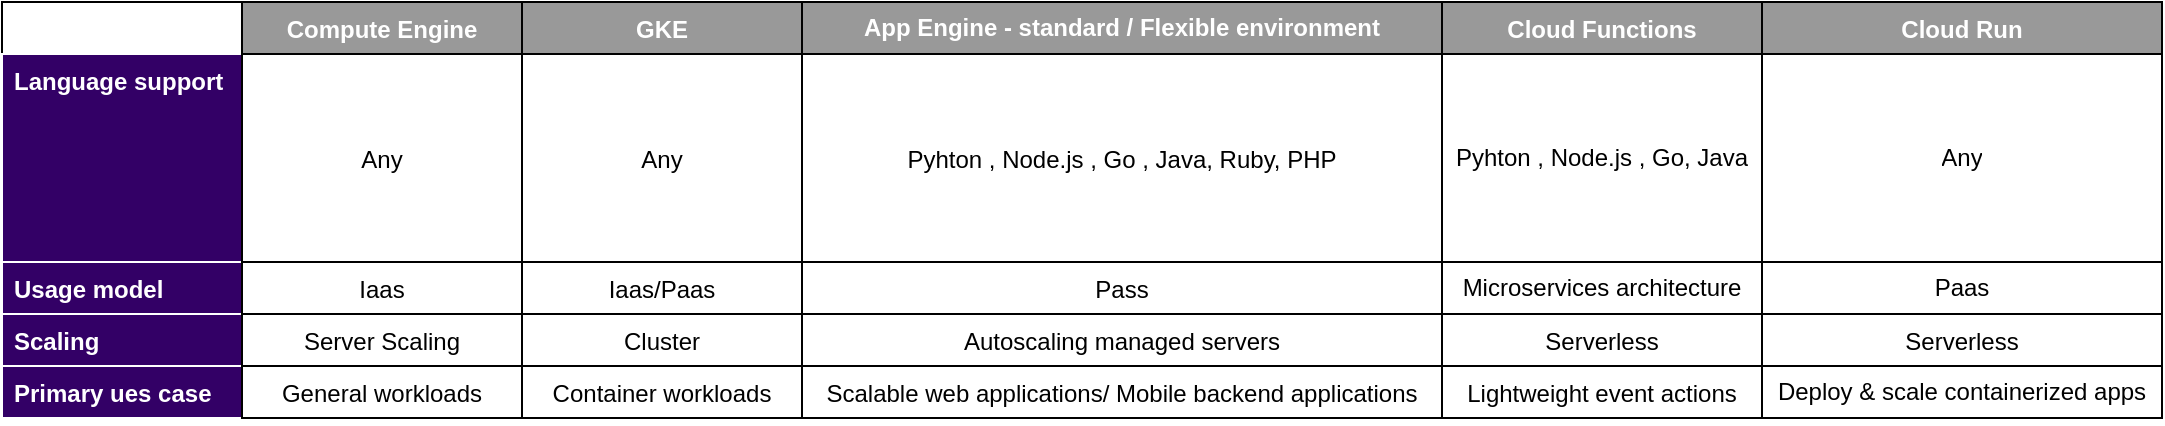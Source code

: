 <mxfile>
    <diagram id="9wvq5fsrduSl6sW0iOVs" name="Page-1">
        <mxGraphModel dx="1382" dy="917" grid="1" gridSize="10" guides="1" tooltips="1" connect="1" arrows="1" fold="1" page="1" pageScale="1" pageWidth="1200" pageHeight="1920" math="0" shadow="0">
            <root>
                <mxCell id="0"/>
                <mxCell id="1" parent="0"/>
                <mxCell id="2" value="" style="swimlane;fontStyle=0;childLayout=stackLayout;horizontal=1;startSize=26;fillColor=none;horizontalStack=0;resizeParent=1;resizeParentMax=0;resizeLast=0;collapsible=1;marginBottom=0;" vertex="1" parent="1">
                    <mxGeometry x="120" y="190" width="120" height="208" as="geometry"/>
                </mxCell>
                <mxCell id="3" value="Language support" style="text;strokeColor=#FFFFFF;fillColor=#330066;align=left;verticalAlign=top;spacingLeft=4;spacingRight=4;overflow=hidden;rotatable=0;points=[[0,0.5],[1,0.5]];portConstraint=eastwest;fontColor=#FFFFFF;fontStyle=1" vertex="1" parent="2">
                    <mxGeometry y="26" width="120" height="104" as="geometry"/>
                </mxCell>
                <mxCell id="4" value="Usage model" style="text;strokeColor=#FFFFFF;fillColor=#330066;align=left;verticalAlign=top;spacingLeft=4;spacingRight=4;overflow=hidden;rotatable=0;points=[[0,0.5],[1,0.5]];portConstraint=eastwest;fontColor=#FFFFFF;fontStyle=1" vertex="1" parent="2">
                    <mxGeometry y="130" width="120" height="26" as="geometry"/>
                </mxCell>
                <mxCell id="5" value="Scaling" style="text;strokeColor=#FFFFFF;fillColor=#330066;align=left;verticalAlign=top;spacingLeft=4;spacingRight=4;overflow=hidden;rotatable=0;points=[[0,0.5],[1,0.5]];portConstraint=eastwest;fontColor=#FFFFFF;fontStyle=1" vertex="1" parent="2">
                    <mxGeometry y="156" width="120" height="26" as="geometry"/>
                </mxCell>
                <mxCell id="22" value="Primary ues case" style="text;strokeColor=#FFFFFF;fillColor=#330066;align=left;verticalAlign=top;spacingLeft=4;spacingRight=4;overflow=hidden;rotatable=0;points=[[0,0.5],[1,0.5]];portConstraint=eastwest;fontColor=#FFFFFF;fontStyle=1" vertex="1" parent="2">
                    <mxGeometry y="182" width="120" height="26" as="geometry"/>
                </mxCell>
                <mxCell id="23" value="Compute Engine" style="swimlane;fontStyle=1;childLayout=stackLayout;horizontal=1;startSize=26;fillColor=#999999;horizontalStack=0;resizeParent=1;resizeParentMax=0;resizeLast=0;collapsible=1;marginBottom=0;fontColor=#FFFFFF;" vertex="1" parent="1">
                    <mxGeometry x="240" y="190" width="140" height="208" as="geometry"/>
                </mxCell>
                <mxCell id="24" value="Any" style="text;strokeColor=default;fillColor=none;align=center;verticalAlign=middle;spacingLeft=4;spacingRight=4;overflow=hidden;rotatable=0;points=[[0,0.5],[1,0.5]];portConstraint=eastwest;" vertex="1" parent="23">
                    <mxGeometry y="26" width="140" height="104" as="geometry"/>
                </mxCell>
                <mxCell id="25" value="Iaas" style="text;strokeColor=default;fillColor=none;align=center;verticalAlign=middle;spacingLeft=4;spacingRight=4;overflow=hidden;rotatable=0;points=[[0,0.5],[1,0.5]];portConstraint=eastwest;" vertex="1" parent="23">
                    <mxGeometry y="130" width="140" height="26" as="geometry"/>
                </mxCell>
                <mxCell id="26" value="Server Scaling" style="text;strokeColor=default;fillColor=none;align=center;verticalAlign=middle;spacingLeft=4;spacingRight=4;overflow=hidden;rotatable=0;points=[[0,0.5],[1,0.5]];portConstraint=eastwest;" vertex="1" parent="23">
                    <mxGeometry y="156" width="140" height="26" as="geometry"/>
                </mxCell>
                <mxCell id="27" value="General workloads" style="text;strokeColor=default;fillColor=none;align=center;verticalAlign=middle;spacingLeft=4;spacingRight=4;overflow=hidden;rotatable=0;points=[[0,0.5],[1,0.5]];portConstraint=eastwest;" vertex="1" parent="23">
                    <mxGeometry y="182" width="140" height="26" as="geometry"/>
                </mxCell>
                <mxCell id="30" value="GKE" style="swimlane;fontStyle=1;childLayout=stackLayout;horizontal=1;startSize=26;fillColor=#999999;horizontalStack=0;resizeParent=1;resizeParentMax=0;resizeLast=0;collapsible=1;marginBottom=0;fontColor=#FFFFFF;" vertex="1" parent="1">
                    <mxGeometry x="380" y="190" width="140" height="208" as="geometry"/>
                </mxCell>
                <mxCell id="31" value="Any" style="text;strokeColor=default;fillColor=none;align=center;verticalAlign=middle;spacingLeft=4;spacingRight=4;overflow=hidden;rotatable=0;points=[[0,0.5],[1,0.5]];portConstraint=eastwest;" vertex="1" parent="30">
                    <mxGeometry y="26" width="140" height="104" as="geometry"/>
                </mxCell>
                <mxCell id="32" value="Iaas/Paas" style="text;strokeColor=default;fillColor=none;align=center;verticalAlign=middle;spacingLeft=4;spacingRight=4;overflow=hidden;rotatable=0;points=[[0,0.5],[1,0.5]];portConstraint=eastwest;" vertex="1" parent="30">
                    <mxGeometry y="130" width="140" height="26" as="geometry"/>
                </mxCell>
                <mxCell id="33" value="Cluster" style="text;strokeColor=default;fillColor=none;align=center;verticalAlign=middle;spacingLeft=4;spacingRight=4;overflow=hidden;rotatable=0;points=[[0,0.5],[1,0.5]];portConstraint=eastwest;" vertex="1" parent="30">
                    <mxGeometry y="156" width="140" height="26" as="geometry"/>
                </mxCell>
                <mxCell id="34" value="Container workloads" style="text;strokeColor=default;fillColor=none;align=center;verticalAlign=middle;spacingLeft=4;spacingRight=4;overflow=hidden;rotatable=0;points=[[0,0.5],[1,0.5]];portConstraint=eastwest;" vertex="1" parent="30">
                    <mxGeometry y="182" width="140" height="26" as="geometry"/>
                </mxCell>
                <mxCell id="36" value="App Engine - standard / Flexible environment" style="swimlane;fontStyle=1;childLayout=stackLayout;horizontal=1;startSize=26;fillColor=#999999;horizontalStack=0;resizeParent=1;resizeParentMax=0;resizeLast=0;collapsible=1;marginBottom=0;fontColor=#FFFFFF;whiteSpace=wrap;" vertex="1" parent="1">
                    <mxGeometry x="520" y="190" width="320" height="208" as="geometry"/>
                </mxCell>
                <mxCell id="37" value="Pyhton , Node.js , Go , Java, Ruby, PHP" style="text;strokeColor=default;fillColor=none;align=center;verticalAlign=middle;spacingLeft=4;spacingRight=4;overflow=hidden;rotatable=0;points=[[0,0.5],[1,0.5]];portConstraint=eastwest;" vertex="1" parent="36">
                    <mxGeometry y="26" width="320" height="104" as="geometry"/>
                </mxCell>
                <mxCell id="38" value="Pass" style="text;strokeColor=default;fillColor=none;align=center;verticalAlign=middle;spacingLeft=4;spacingRight=4;overflow=hidden;rotatable=0;points=[[0,0.5],[1,0.5]];portConstraint=eastwest;" vertex="1" parent="36">
                    <mxGeometry y="130" width="320" height="26" as="geometry"/>
                </mxCell>
                <mxCell id="39" value="Autoscaling managed servers" style="text;strokeColor=default;fillColor=none;align=center;verticalAlign=middle;spacingLeft=4;spacingRight=4;overflow=hidden;rotatable=0;points=[[0,0.5],[1,0.5]];portConstraint=eastwest;" vertex="1" parent="36">
                    <mxGeometry y="156" width="320" height="26" as="geometry"/>
                </mxCell>
                <mxCell id="40" value="Scalable web applications/ Mobile backend applications" style="text;strokeColor=default;fillColor=none;align=center;verticalAlign=middle;spacingLeft=4;spacingRight=4;overflow=hidden;rotatable=0;points=[[0,0.5],[1,0.5]];portConstraint=eastwest;" vertex="1" parent="36">
                    <mxGeometry y="182" width="320" height="26" as="geometry"/>
                </mxCell>
                <mxCell id="41" value="Cloud Functions" style="swimlane;fontStyle=1;childLayout=stackLayout;horizontal=1;startSize=26;fillColor=#999999;horizontalStack=0;resizeParent=1;resizeParentMax=0;resizeLast=0;collapsible=1;marginBottom=0;fontColor=#FFFFFF;" vertex="1" parent="1">
                    <mxGeometry x="840" y="190" width="160" height="208" as="geometry"/>
                </mxCell>
                <mxCell id="42" value="Pyhton , Node.js , Go, Java" style="text;strokeColor=default;fillColor=none;align=center;verticalAlign=middle;spacingLeft=4;spacingRight=4;overflow=hidden;rotatable=0;points=[[0,0.5],[1,0.5]];portConstraint=eastwest;whiteSpace=wrap;" vertex="1" parent="41">
                    <mxGeometry y="26" width="160" height="104" as="geometry"/>
                </mxCell>
                <mxCell id="43" value="Microservices architecture" style="text;strokeColor=default;fillColor=none;align=center;verticalAlign=middle;spacingLeft=4;spacingRight=4;overflow=hidden;rotatable=0;points=[[0,0.5],[1,0.5]];portConstraint=eastwest;whiteSpace=wrap;" vertex="1" parent="41">
                    <mxGeometry y="130" width="160" height="26" as="geometry"/>
                </mxCell>
                <mxCell id="44" value="Serverless" style="text;strokeColor=default;fillColor=none;align=center;verticalAlign=middle;spacingLeft=4;spacingRight=4;overflow=hidden;rotatable=0;points=[[0,0.5],[1,0.5]];portConstraint=eastwest;" vertex="1" parent="41">
                    <mxGeometry y="156" width="160" height="26" as="geometry"/>
                </mxCell>
                <mxCell id="45" value="Lightweight event actions" style="text;strokeColor=default;fillColor=none;align=center;verticalAlign=middle;spacingLeft=4;spacingRight=4;overflow=hidden;rotatable=0;points=[[0,0.5],[1,0.5]];portConstraint=eastwest;" vertex="1" parent="41">
                    <mxGeometry y="182" width="160" height="26" as="geometry"/>
                </mxCell>
                <mxCell id="46" value="Cloud Run" style="swimlane;fontStyle=1;childLayout=stackLayout;horizontal=1;startSize=26;fillColor=#999999;horizontalStack=0;resizeParent=1;resizeParentMax=0;resizeLast=0;collapsible=1;marginBottom=0;fontColor=#FFFFFF;" vertex="1" parent="1">
                    <mxGeometry x="1000" y="190" width="200" height="208" as="geometry"/>
                </mxCell>
                <mxCell id="47" value="Any" style="text;strokeColor=default;fillColor=none;align=center;verticalAlign=middle;spacingLeft=4;spacingRight=4;overflow=hidden;rotatable=0;points=[[0,0.5],[1,0.5]];portConstraint=eastwest;whiteSpace=wrap;" vertex="1" parent="46">
                    <mxGeometry y="26" width="200" height="104" as="geometry"/>
                </mxCell>
                <mxCell id="48" value="Paas" style="text;strokeColor=default;fillColor=none;align=center;verticalAlign=middle;spacingLeft=4;spacingRight=4;overflow=hidden;rotatable=0;points=[[0,0.5],[1,0.5]];portConstraint=eastwest;whiteSpace=wrap;" vertex="1" parent="46">
                    <mxGeometry y="130" width="200" height="26" as="geometry"/>
                </mxCell>
                <mxCell id="49" value="Serverless" style="text;strokeColor=default;fillColor=none;align=center;verticalAlign=middle;spacingLeft=4;spacingRight=4;overflow=hidden;rotatable=0;points=[[0,0.5],[1,0.5]];portConstraint=eastwest;" vertex="1" parent="46">
                    <mxGeometry y="156" width="200" height="26" as="geometry"/>
                </mxCell>
                <mxCell id="50" value="Deploy &amp; scale containerized apps" style="text;strokeColor=default;fillColor=none;align=center;verticalAlign=middle;spacingLeft=4;spacingRight=4;overflow=hidden;rotatable=0;points=[[0,0.5],[1,0.5]];portConstraint=eastwest;whiteSpace=wrap;" vertex="1" parent="46">
                    <mxGeometry y="182" width="200" height="26" as="geometry"/>
                </mxCell>
            </root>
        </mxGraphModel>
    </diagram>
</mxfile>